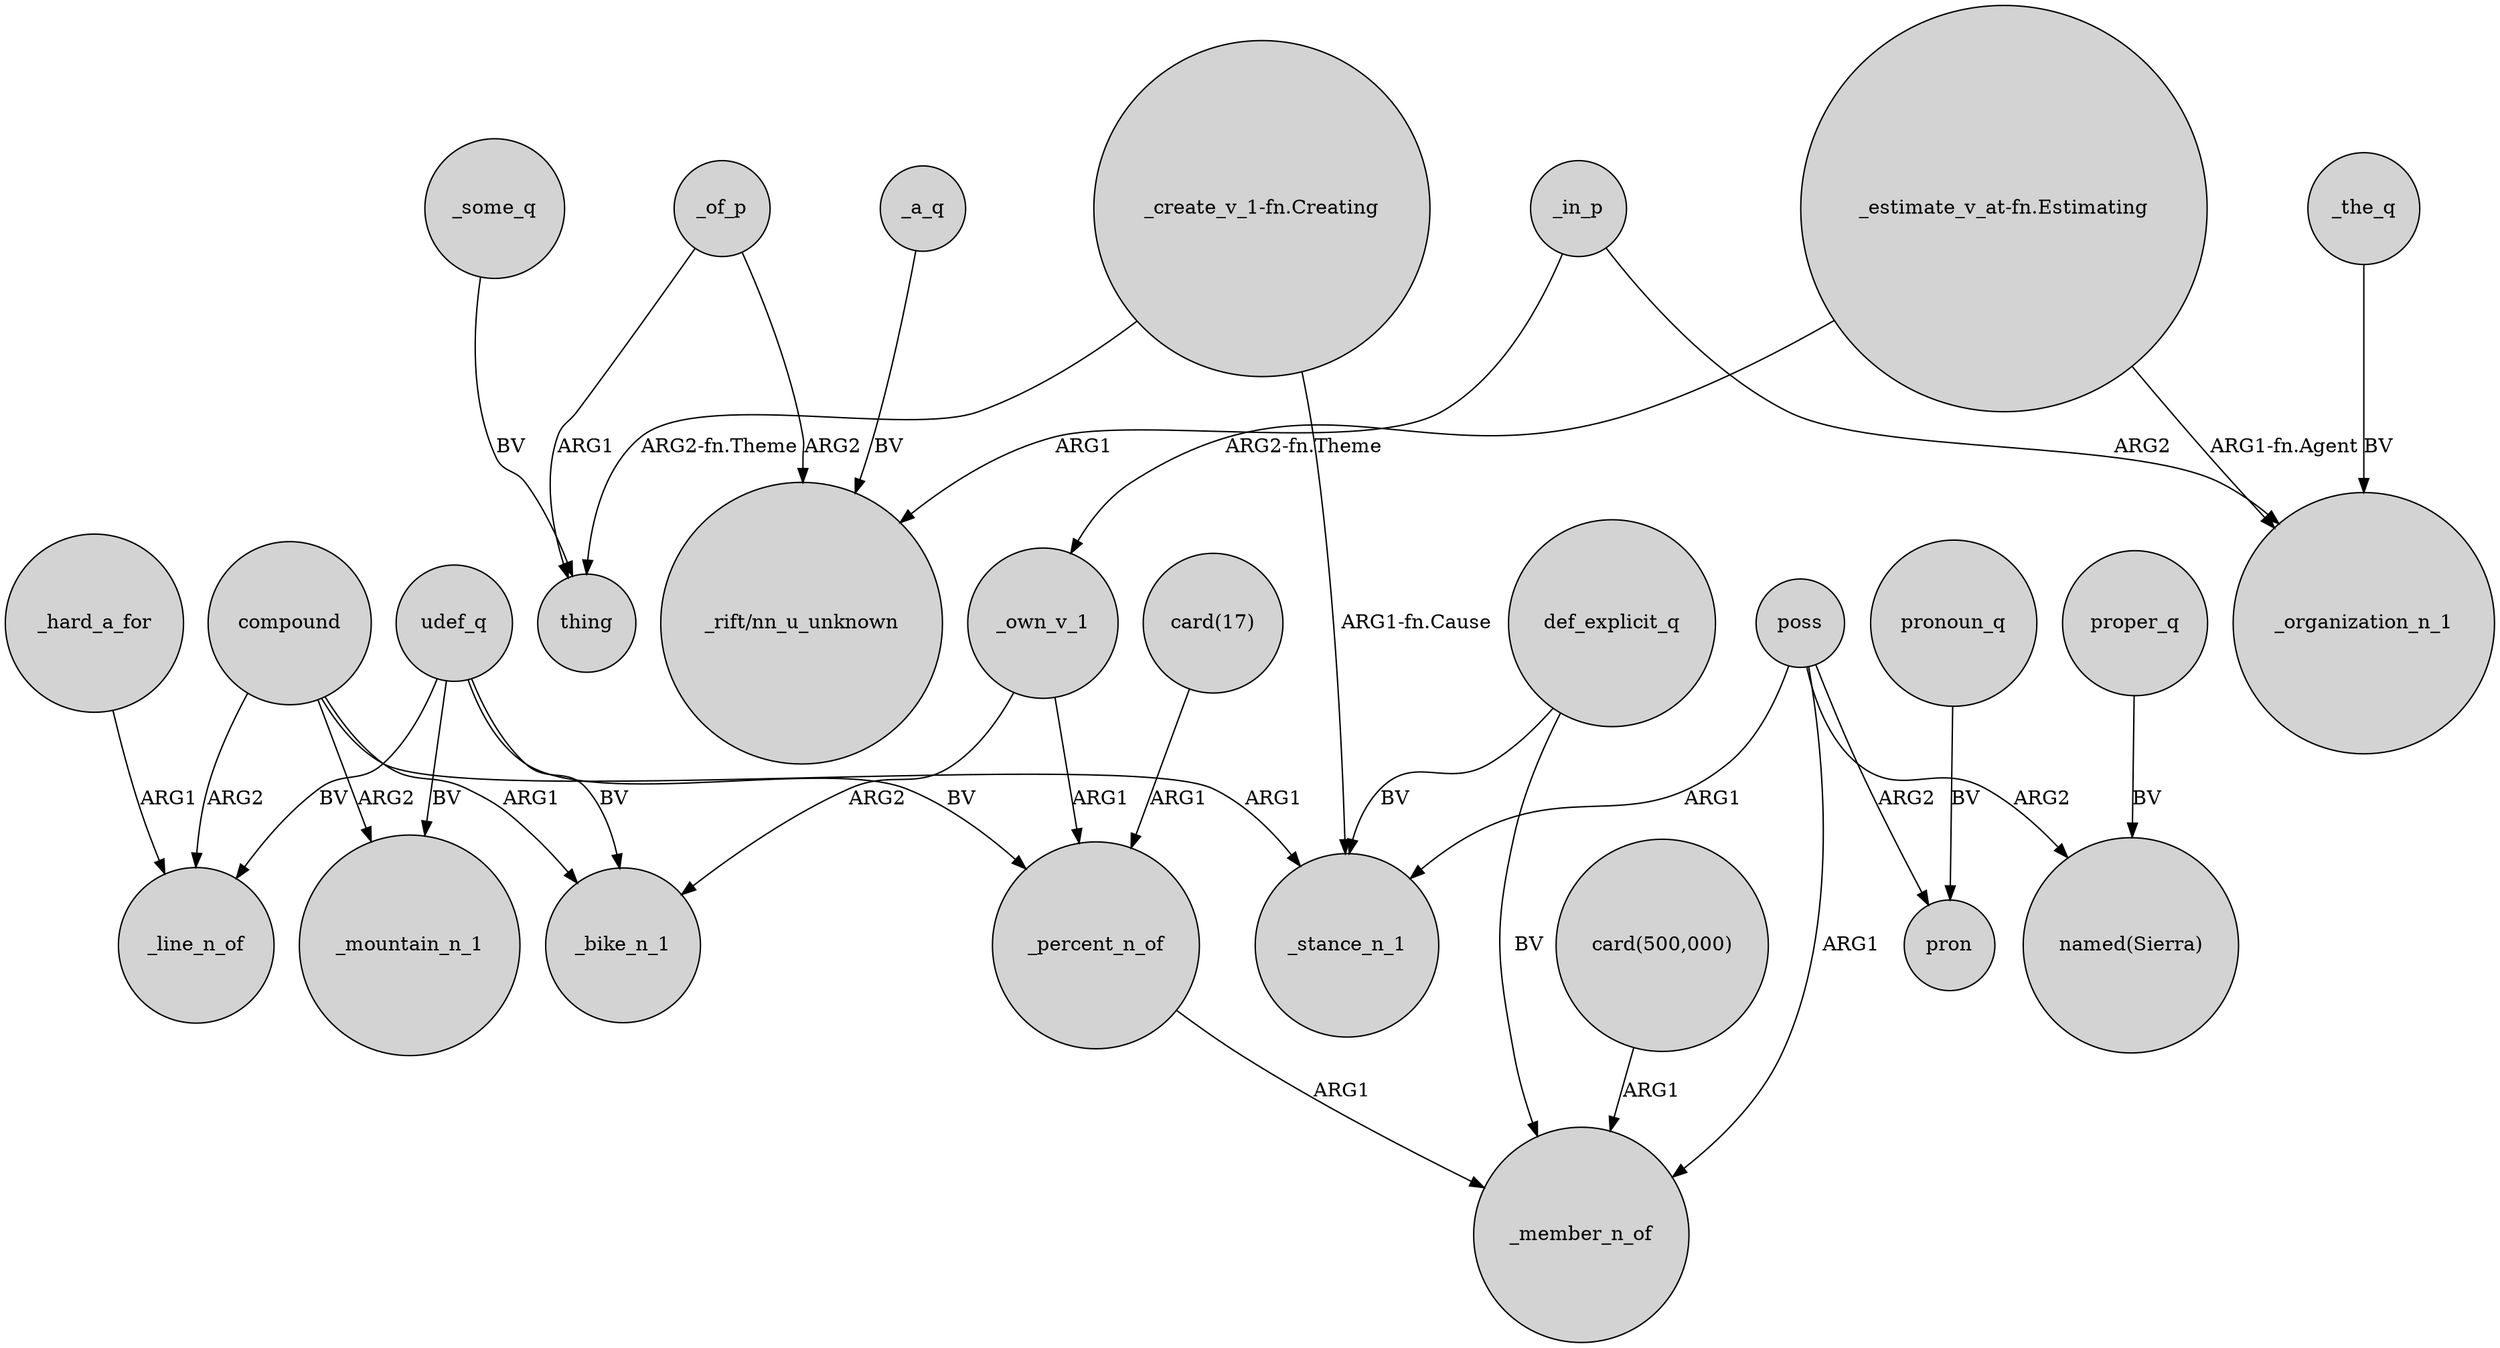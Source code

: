 digraph {
	node [shape=circle style=filled]
	compound -> _line_n_of [label=ARG2]
	compound -> _mountain_n_1 [label=ARG2]
	proper_q -> "named(Sierra)" [label=BV]
	poss -> pron [label=ARG2]
	_some_q -> thing [label=BV]
	_own_v_1 -> _bike_n_1 [label=ARG2]
	compound -> _stance_n_1 [label=ARG1]
	def_explicit_q -> _member_n_of [label=BV]
	_in_p -> "_rift/nn_u_unknown" [label=ARG1]
	udef_q -> _bike_n_1 [label=BV]
	"card(17)" -> _percent_n_of [label=ARG1]
	"_estimate_v_at-fn.Estimating" -> _own_v_1 [label="ARG2-fn.Theme"]
	def_explicit_q -> _stance_n_1 [label=BV]
	_hard_a_for -> _line_n_of [label=ARG1]
	pronoun_q -> pron [label=BV]
	poss -> _stance_n_1 [label=ARG1]
	poss -> _member_n_of [label=ARG1]
	_the_q -> _organization_n_1 [label=BV]
	udef_q -> _line_n_of [label=BV]
	_a_q -> "_rift/nn_u_unknown" [label=BV]
	_of_p -> thing [label=ARG1]
	"_create_v_1-fn.Creating" -> _stance_n_1 [label="ARG1-fn.Cause"]
	_own_v_1 -> _percent_n_of [label=ARG1]
	"_create_v_1-fn.Creating" -> thing [label="ARG2-fn.Theme"]
	_percent_n_of -> _member_n_of [label=ARG1]
	udef_q -> _mountain_n_1 [label=BV]
	poss -> "named(Sierra)" [label=ARG2]
	_of_p -> "_rift/nn_u_unknown" [label=ARG2]
	_in_p -> _organization_n_1 [label=ARG2]
	udef_q -> _percent_n_of [label=BV]
	"card(500,000)" -> _member_n_of [label=ARG1]
	compound -> _bike_n_1 [label=ARG1]
	"_estimate_v_at-fn.Estimating" -> _organization_n_1 [label="ARG1-fn.Agent"]
}
